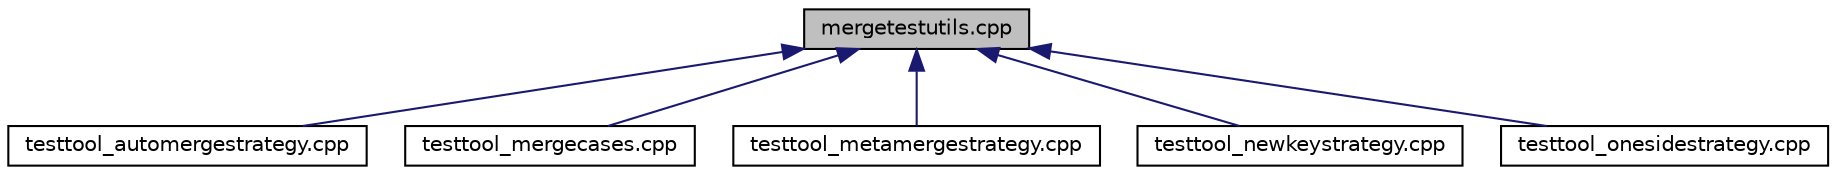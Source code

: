 digraph "mergetestutils.cpp"
{
 // LATEX_PDF_SIZE
  edge [fontname="Helvetica",fontsize="10",labelfontname="Helvetica",labelfontsize="10"];
  node [fontname="Helvetica",fontsize="10",shape=record];
  Node49 [label="mergetestutils.cpp",height=0.2,width=0.4,color="black", fillcolor="grey75", style="filled", fontcolor="black",tooltip="Implements a helper class for merge related tests."];
  Node49 -> Node50 [dir="back",color="midnightblue",fontsize="10",style="solid"];
  Node50 [label="testtool_automergestrategy.cpp",height=0.2,width=0.4,color="black", fillcolor="white", style="filled",URL="$testtool__automergestrategy_8cpp.html",tooltip="Tests for the AutoMergeStrategy."];
  Node49 -> Node51 [dir="back",color="midnightblue",fontsize="10",style="solid"];
  Node51 [label="testtool_mergecases.cpp",height=0.2,width=0.4,color="black", fillcolor="white", style="filled",URL="$testtool__mergecases_8cpp.html",tooltip="Tests for the ThreeWayMerge."];
  Node49 -> Node52 [dir="back",color="midnightblue",fontsize="10",style="solid"];
  Node52 [label="testtool_metamergestrategy.cpp",height=0.2,width=0.4,color="black", fillcolor="white", style="filled",URL="$testtool__metamergestrategy_8cpp.html",tooltip="Tests for the MetaMergeStrategy."];
  Node49 -> Node53 [dir="back",color="midnightblue",fontsize="10",style="solid"];
  Node53 [label="testtool_newkeystrategy.cpp",height=0.2,width=0.4,color="black", fillcolor="white", style="filled",URL="$testtool__newkeystrategy_8cpp.html",tooltip="Tests for the NewKeyStrategy."];
  Node49 -> Node54 [dir="back",color="midnightblue",fontsize="10",style="solid"];
  Node54 [label="testtool_onesidestrategy.cpp",height=0.2,width=0.4,color="black", fillcolor="white", style="filled",URL="$testtool__onesidestrategy_8cpp.html",tooltip="Tests for the OneSideStrategy."];
}
